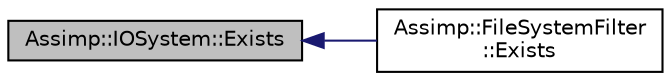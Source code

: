 digraph "Assimp::IOSystem::Exists"
{
  edge [fontname="Helvetica",fontsize="10",labelfontname="Helvetica",labelfontsize="10"];
  node [fontname="Helvetica",fontsize="10",shape=record];
  rankdir="LR";
  Node1 [label="Assimp::IOSystem::Exists",height=0.2,width=0.4,color="black", fillcolor="grey75", style="filled", fontcolor="black"];
  Node1 -> Node2 [dir="back",color="midnightblue",fontsize="10",style="solid",fontname="Helvetica"];
  Node2 [label="Assimp::FileSystemFilter\l::Exists",height=0.2,width=0.4,color="black", fillcolor="white", style="filled",URL="$class_assimp_1_1_file_system_filter.html#a8f5b19497580ed96318663277782641b"];
}
